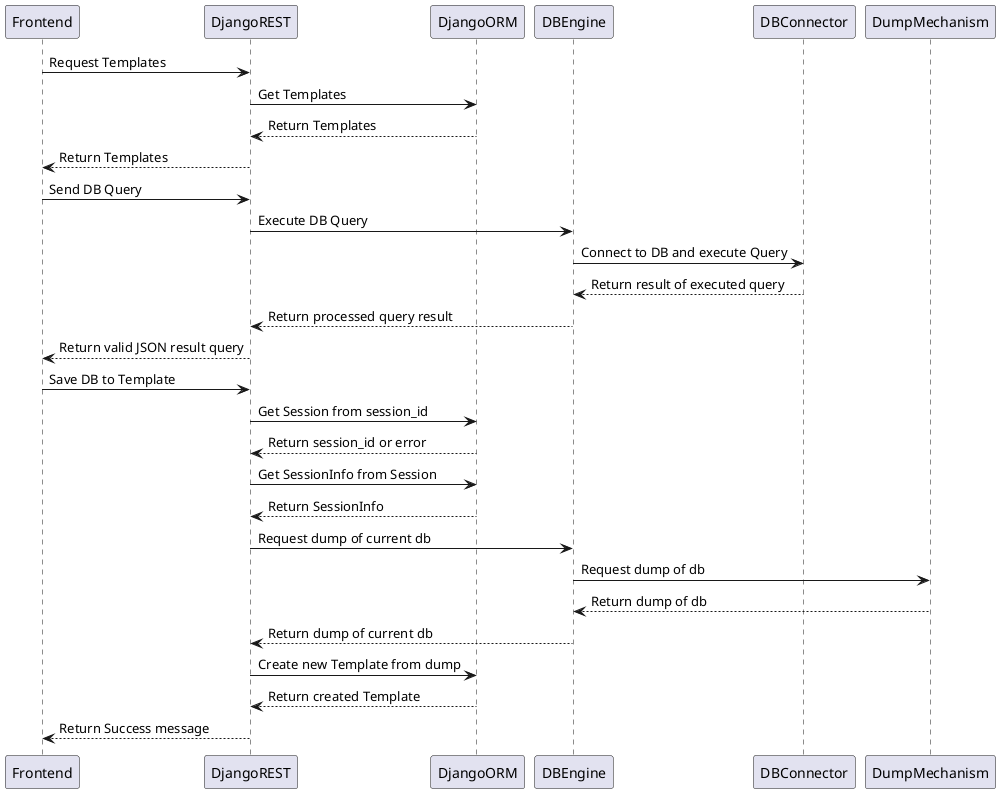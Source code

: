 @startuml sequence

Frontend ->  DjangoREST: Request Templates
DjangoREST -> DjangoORM: Get Templates
DjangoREST <-- DjangoORM: Return Templates
Frontend <-- DjangoREST: Return Templates

Frontend -> DjangoREST: Send DB Query
DjangoREST -> DBEngine: Execute DB Query
DBEngine -> DBConnector: Connect to DB and execute Query
DBEngine <-- DBConnector: Return result of executed query
DjangoREST <-- DBEngine: Return processed query result
Frontend <-- DjangoREST: Return valid JSON result query

Frontend -> DjangoREST: Save DB to Template
DjangoREST -> DjangoORM: Get Session from session_id 
DjangoREST <-- DjangoORM: Return session_id or error
DjangoREST -> DjangoORM: Get SessionInfo from Session 
DjangoREST <-- DjangoORM: Return SessionInfo
DjangoREST -> DBEngine: Request dump of current db
DBEngine -> DumpMechanism: Request dump of db
DBEngine <-- DumpMechanism: Return dump of db
DjangoREST <-- DBEngine: Return dump of current db
DjangoREST -> DjangoORM: Create new Template from dump
DjangoREST <-- DjangoORM: Return created Template
Frontend <-- DjangoREST: Return Success message


@enduml